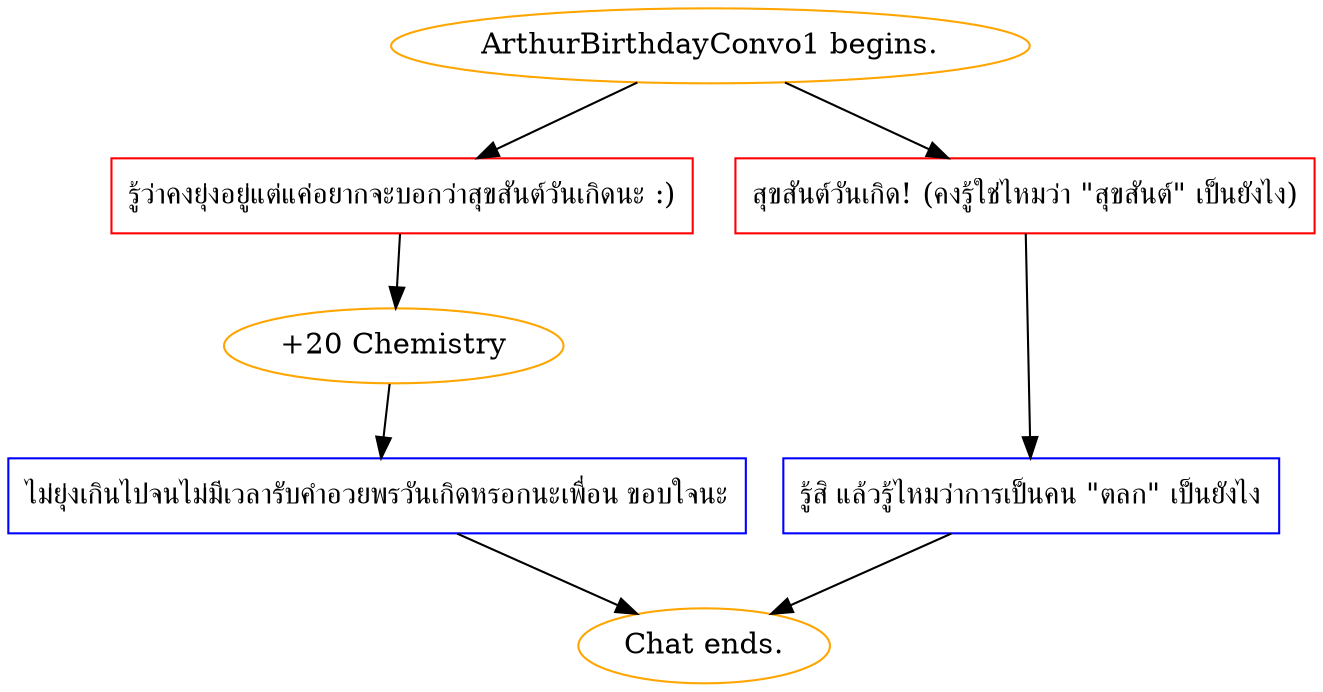 digraph {
	"ArthurBirthdayConvo1 begins." [color=orange];
		"ArthurBirthdayConvo1 begins." -> j1582104471;
		"ArthurBirthdayConvo1 begins." -> j2551890738;
	j1582104471 [label="รู้ว่าคงยุ่งอยู่แต่แค่อยากจะบอกว่าสุขสันต์วันเกิดนะ :)",shape=box,color=red];
		j1582104471 -> j279696005;
	j2551890738 [label="สุขสันต์วันเกิด! (คงรู้ใช่ไหมว่า \"สุขสันต์\" เป็นยังไง)",shape=box,color=red];
		j2551890738 -> j3236307669;
	j279696005 [label="+20 Chemistry",color=orange];
		j279696005 -> j454112863;
	j3236307669 [label="รู้สิ แล้วรู้ไหมว่าการเป็นคน \"ตลก\" เป็นยังไง",shape=box,color=blue];
		j3236307669 -> "Chat ends.";
	j454112863 [label="ไม่ยุ่งเกินไปจนไม่มีเวลารับคำอวยพรวันเกิดหรอกนะเพื่อน ขอบใจนะ",shape=box,color=blue];
		j454112863 -> "Chat ends.";
	"Chat ends." [color=orange];
}